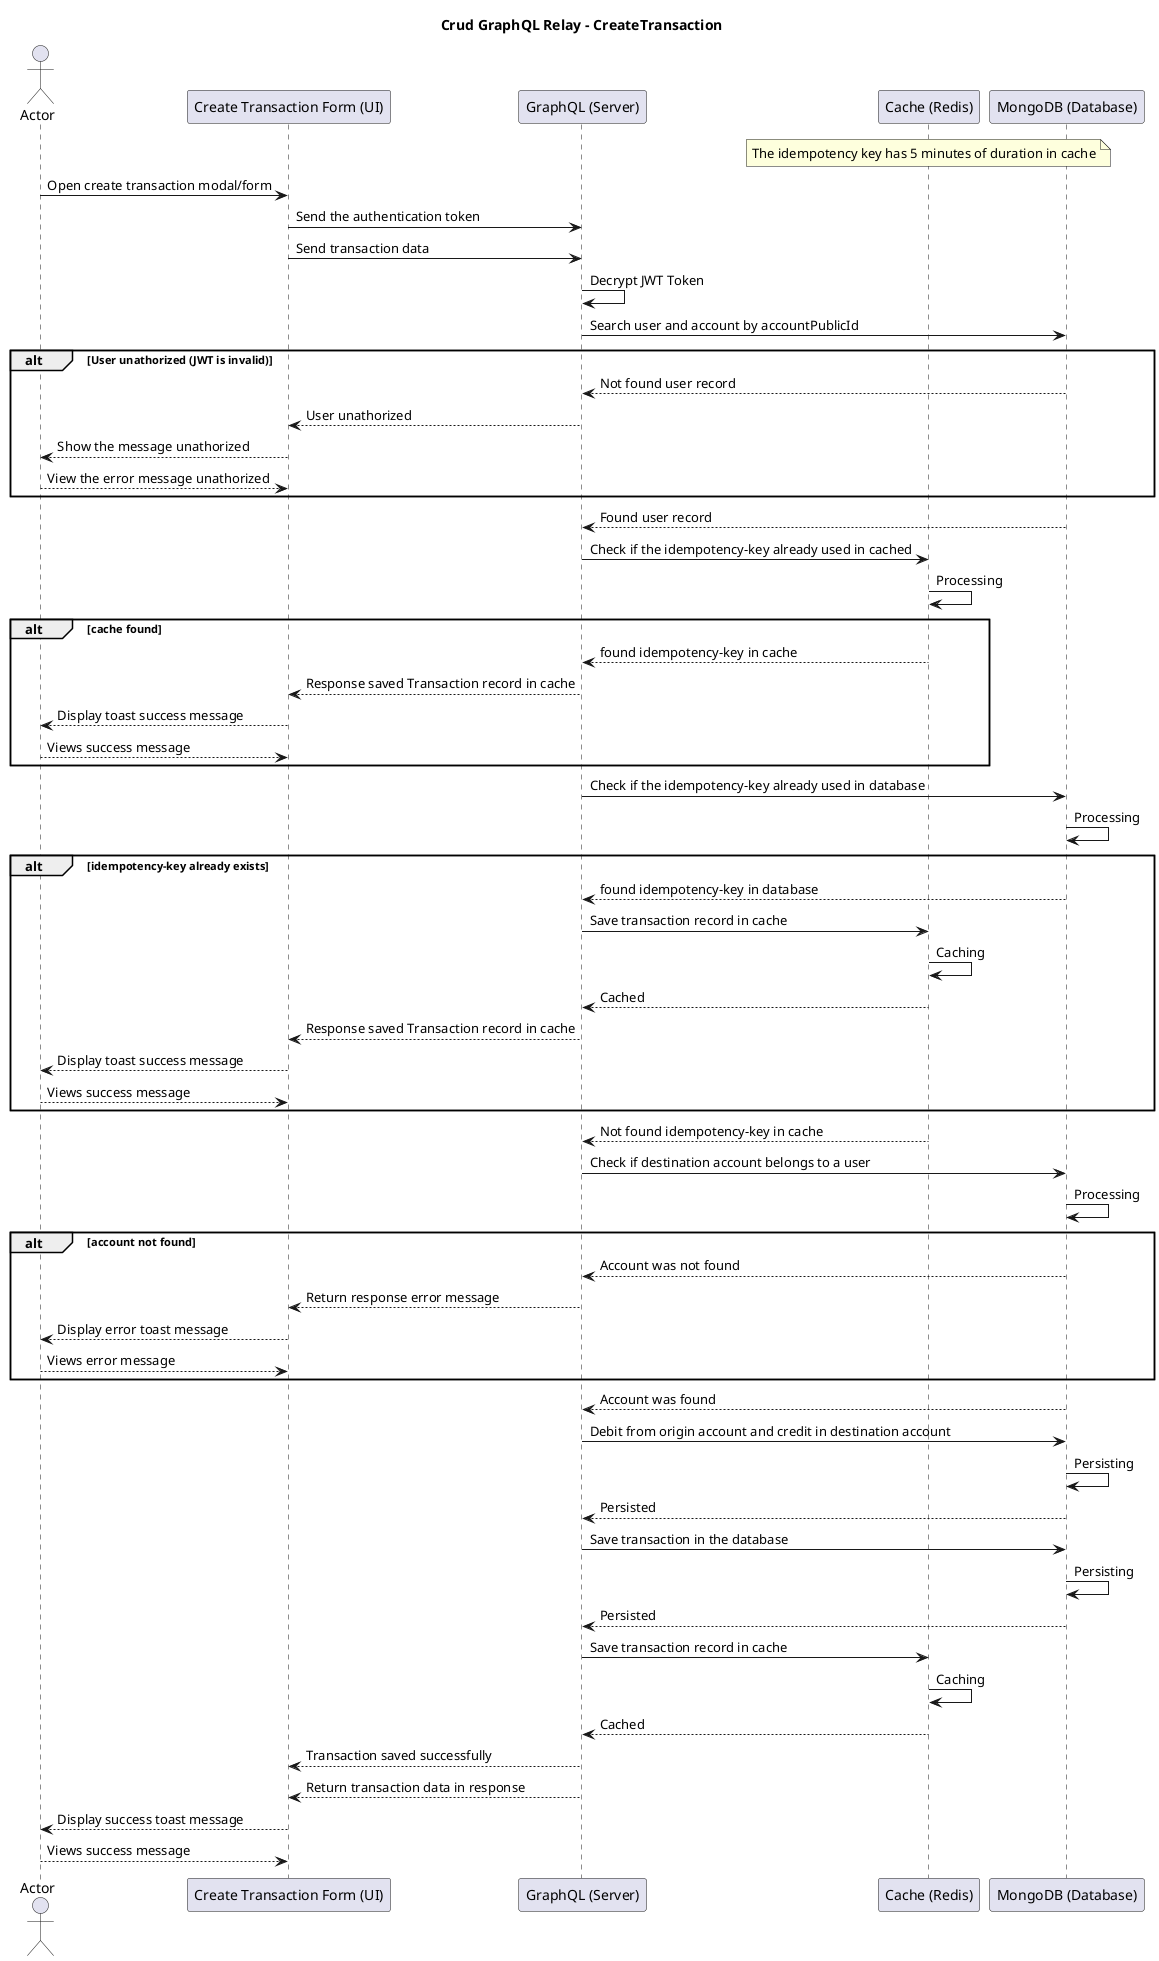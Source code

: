 @startuml Crud GraphQL Relay - CreateTransaction
actor "Actor"
title Crud GraphQL Relay - CreateTransaction

participant "Create Transaction Form (UI)" as CreateTransactionForm
participant "GraphQL (Server)" as GraphQLServer
participant "Cache (Redis)" as RedisCache
participant "MongoDB (Database)" as MongoDB

note over RedisCache: The idempotency key has 5 minutes of duration in cache

"Actor"-> CreateTransactionForm: Open create transaction modal/form
CreateTransactionForm -> GraphQLServer: Send the authentication token
CreateTransactionForm -> GraphQLServer: Send transaction data
GraphQLServer -> GraphQLServer: Decrypt JWT Token
GraphQLServer -> MongoDB: Search user and account by accountPublicId

alt User unathorized (JWT is invalid)
  GraphQLServer <-- MongoDB: Not found user record
  CreateTransactionForm <-- GraphQLServer: User unathorized
  "Actor" <-- CreateTransactionForm: Show the message unathorized
  return View the error message unathorized
end

GraphQLServer <-- MongoDB: Found user record
GraphQLServer -> RedisCache: Check if the idempotency-key already used in cached
RedisCache -> RedisCache: Processing
alt cache found
  GraphQLServer <-- RedisCache: found idempotency-key in cache
  CreateTransactionForm <-- GraphQLServer: Response saved Transaction record in cache
  "Actor" <-- CreateTransactionForm: Display toast success message
  return Views success message
end 

GraphQLServer -> MongoDB: Check if the idempotency-key already used in database
MongoDB -> MongoDB: Processing
alt idempotency-key already exists
  GraphQLServer <-- MongoDB: found idempotency-key in database
  GraphQLServer -> RedisCache: Save transaction record in cache
  RedisCache -> RedisCache: Caching
  GraphQLServer <-- RedisCache: Cached
  CreateTransactionForm <-- GraphQLServer: Response saved Transaction record in cache
  "Actor" <-- CreateTransactionForm: Display toast success message
  return Views success message
end

GraphQLServer <-- RedisCache: Not found idempotency-key in cache
GraphQLServer -> MongoDB: Check if destination account belongs to a user
MongoDB -> MongoDB: Processing
alt account not found
  GraphQLServer<-- MongoDB: Account was not found
  CreateTransactionForm<-- GraphQLServer: Return response error message
  "Actor" <-- CreateTransactionForm: Display error toast message
  return Views error message
end
GraphQLServer<-- MongoDB: Account was found
GraphQLServer -> MongoDB: Debit from origin account and credit in destination account
MongoDB -> MongoDB: Persisting
GraphQLServer <-- MongoDB: Persisted
GraphQLServer -> MongoDB: Save transaction in the database
MongoDB -> MongoDB: Persisting
GraphQLServer <-- MongoDB: Persisted
GraphQLServer -> RedisCache: Save transaction record in cache
RedisCache -> RedisCache: Caching
GraphQLServer <-- RedisCache: Cached

CreateTransactionForm <--GraphQLServer: Transaction saved successfully
CreateTransactionForm <--GraphQLServer: Return transaction data in response
"Actor" <--CreateTransactionForm: Display success toast message
return Views success message
@enduml